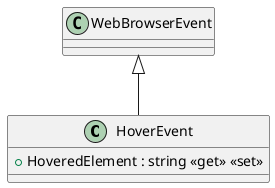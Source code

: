 @startuml
class HoverEvent {
    + HoveredElement : string <<get>> <<set>>
}
WebBrowserEvent <|-- HoverEvent
@enduml
